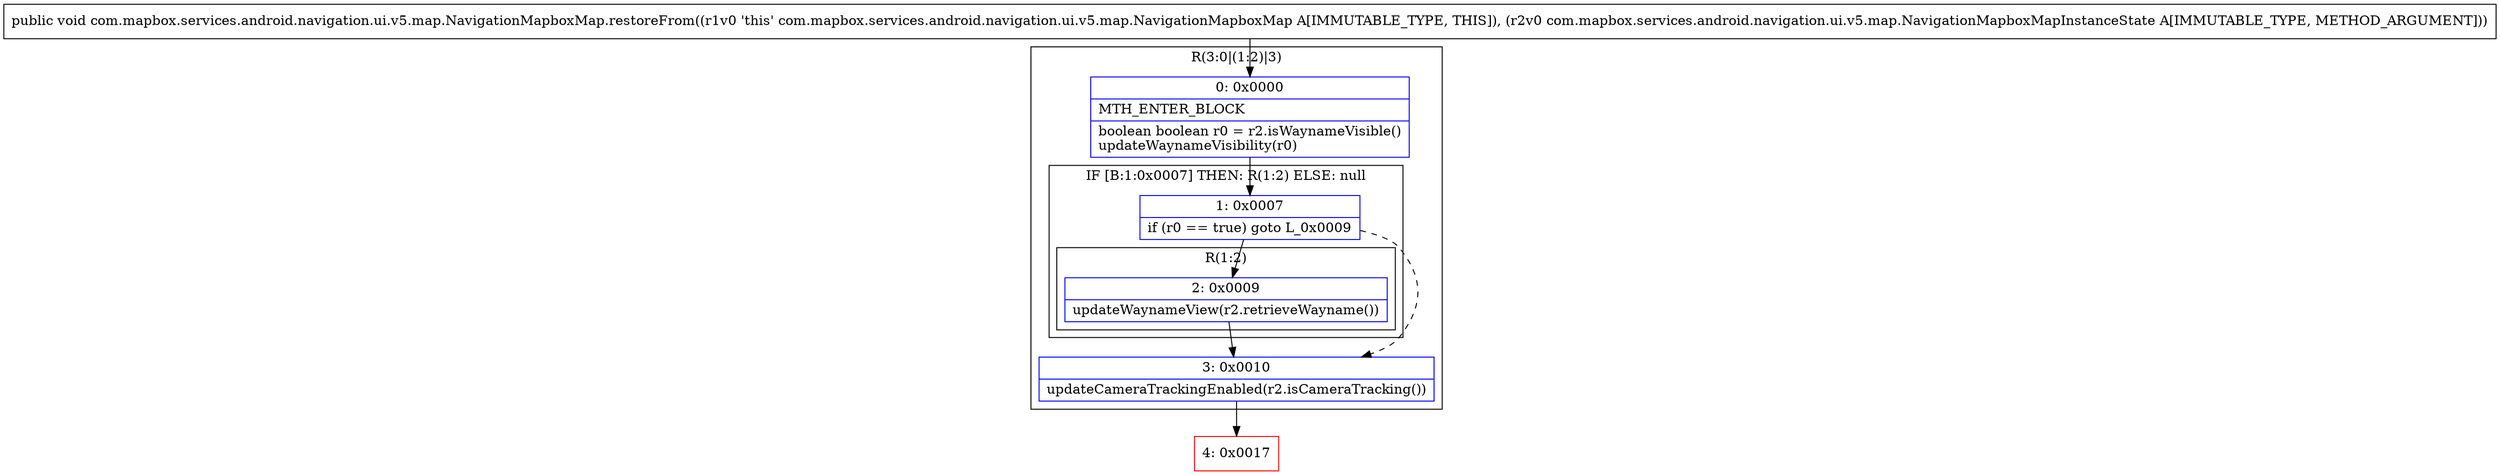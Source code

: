 digraph "CFG forcom.mapbox.services.android.navigation.ui.v5.map.NavigationMapboxMap.restoreFrom(Lcom\/mapbox\/services\/android\/navigation\/ui\/v5\/map\/NavigationMapboxMapInstanceState;)V" {
subgraph cluster_Region_732941771 {
label = "R(3:0|(1:2)|3)";
node [shape=record,color=blue];
Node_0 [shape=record,label="{0\:\ 0x0000|MTH_ENTER_BLOCK\l|boolean boolean r0 = r2.isWaynameVisible()\lupdateWaynameVisibility(r0)\l}"];
subgraph cluster_IfRegion_786964057 {
label = "IF [B:1:0x0007] THEN: R(1:2) ELSE: null";
node [shape=record,color=blue];
Node_1 [shape=record,label="{1\:\ 0x0007|if (r0 == true) goto L_0x0009\l}"];
subgraph cluster_Region_1592843365 {
label = "R(1:2)";
node [shape=record,color=blue];
Node_2 [shape=record,label="{2\:\ 0x0009|updateWaynameView(r2.retrieveWayname())\l}"];
}
}
Node_3 [shape=record,label="{3\:\ 0x0010|updateCameraTrackingEnabled(r2.isCameraTracking())\l}"];
}
Node_4 [shape=record,color=red,label="{4\:\ 0x0017}"];
MethodNode[shape=record,label="{public void com.mapbox.services.android.navigation.ui.v5.map.NavigationMapboxMap.restoreFrom((r1v0 'this' com.mapbox.services.android.navigation.ui.v5.map.NavigationMapboxMap A[IMMUTABLE_TYPE, THIS]), (r2v0 com.mapbox.services.android.navigation.ui.v5.map.NavigationMapboxMapInstanceState A[IMMUTABLE_TYPE, METHOD_ARGUMENT])) }"];
MethodNode -> Node_0;
Node_0 -> Node_1;
Node_1 -> Node_2;
Node_1 -> Node_3[style=dashed];
Node_2 -> Node_3;
Node_3 -> Node_4;
}

